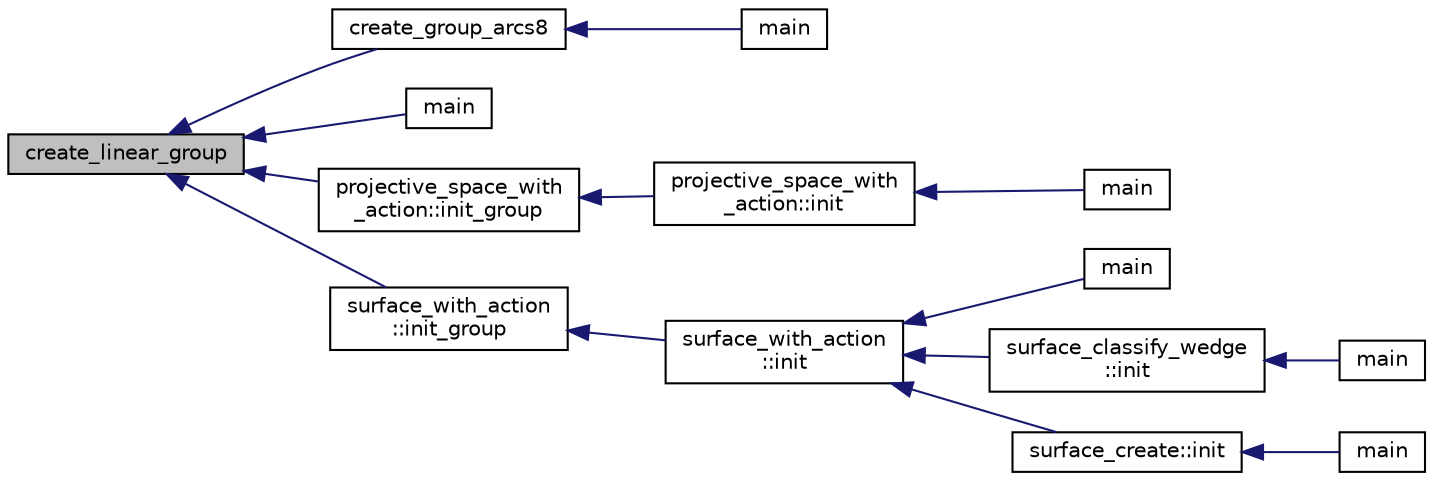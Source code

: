 digraph "create_linear_group"
{
  edge [fontname="Helvetica",fontsize="10",labelfontname="Helvetica",labelfontsize="10"];
  node [fontname="Helvetica",fontsize="10",shape=record];
  rankdir="LR";
  Node1090 [label="create_linear_group",height=0.2,width=0.4,color="black", fillcolor="grey75", style="filled", fontcolor="black"];
  Node1090 -> Node1091 [dir="back",color="midnightblue",fontsize="10",style="solid",fontname="Helvetica"];
  Node1091 [label="create_group_arcs8",height=0.2,width=0.4,color="black", fillcolor="white", style="filled",URL="$d1/d9e/create__group_8_c.html#a9928eebe07667a19d9ac9409e0c9702c"];
  Node1091 -> Node1092 [dir="back",color="midnightblue",fontsize="10",style="solid",fontname="Helvetica"];
  Node1092 [label="main",height=0.2,width=0.4,color="black", fillcolor="white", style="filled",URL="$d1/d9e/create__group_8_c.html#a217dbf8b442f20279ea00b898af96f52"];
  Node1090 -> Node1093 [dir="back",color="midnightblue",fontsize="10",style="solid",fontname="Helvetica"];
  Node1093 [label="main",height=0.2,width=0.4,color="black", fillcolor="white", style="filled",URL="$d9/d5f/example__fano__plane_8_c.html#ae66f6b31b5ad750f1fe042a706a4e3d4"];
  Node1090 -> Node1094 [dir="back",color="midnightblue",fontsize="10",style="solid",fontname="Helvetica"];
  Node1094 [label="projective_space_with\l_action::init_group",height=0.2,width=0.4,color="black", fillcolor="white", style="filled",URL="$d5/d37/classprojective__space__with__action.html#a1f23de4057fa97f038b1ec977c9d42c4"];
  Node1094 -> Node1095 [dir="back",color="midnightblue",fontsize="10",style="solid",fontname="Helvetica"];
  Node1095 [label="projective_space_with\l_action::init",height=0.2,width=0.4,color="black", fillcolor="white", style="filled",URL="$d5/d37/classprojective__space__with__action.html#a10163a9ca20415bd9a9d4370470143ba"];
  Node1095 -> Node1096 [dir="back",color="midnightblue",fontsize="10",style="solid",fontname="Helvetica"];
  Node1096 [label="main",height=0.2,width=0.4,color="black", fillcolor="white", style="filled",URL="$d0/de6/projective__space__main_8_c.html#a3c04138a5bfe5d72780bb7e82a18e627"];
  Node1090 -> Node1097 [dir="back",color="midnightblue",fontsize="10",style="solid",fontname="Helvetica"];
  Node1097 [label="surface_with_action\l::init_group",height=0.2,width=0.4,color="black", fillcolor="white", style="filled",URL="$d8/df9/classsurface__with__action.html#a8fc5e9fd211eaca0a5e4a922aa515d8b"];
  Node1097 -> Node1098 [dir="back",color="midnightblue",fontsize="10",style="solid",fontname="Helvetica"];
  Node1098 [label="surface_with_action\l::init",height=0.2,width=0.4,color="black", fillcolor="white", style="filled",URL="$d8/df9/classsurface__with__action.html#a8e716ca96b2dd1833dbbb0e3711b9435"];
  Node1098 -> Node1099 [dir="back",color="midnightblue",fontsize="10",style="solid",fontname="Helvetica"];
  Node1099 [label="main",height=0.2,width=0.4,color="black", fillcolor="white", style="filled",URL="$d6/dc3/arc__lifting__main_8_c.html#a217dbf8b442f20279ea00b898af96f52"];
  Node1098 -> Node1100 [dir="back",color="midnightblue",fontsize="10",style="solid",fontname="Helvetica"];
  Node1100 [label="surface_classify_wedge\l::init",height=0.2,width=0.4,color="black", fillcolor="white", style="filled",URL="$d7/d5c/classsurface__classify__wedge.html#a43302106663b307aa8274a5112a7010a"];
  Node1100 -> Node1101 [dir="back",color="midnightblue",fontsize="10",style="solid",fontname="Helvetica"];
  Node1101 [label="main",height=0.2,width=0.4,color="black", fillcolor="white", style="filled",URL="$df/df8/surface__classify_8_c.html#a217dbf8b442f20279ea00b898af96f52"];
  Node1098 -> Node1102 [dir="back",color="midnightblue",fontsize="10",style="solid",fontname="Helvetica"];
  Node1102 [label="surface_create::init",height=0.2,width=0.4,color="black", fillcolor="white", style="filled",URL="$de/da4/classsurface__create.html#ab0db5c12825f778e3caf8aa4da02eb06"];
  Node1102 -> Node1103 [dir="back",color="midnightblue",fontsize="10",style="solid",fontname="Helvetica"];
  Node1103 [label="main",height=0.2,width=0.4,color="black", fillcolor="white", style="filled",URL="$d2/dfa/create__surface__main_8_c.html#a217dbf8b442f20279ea00b898af96f52"];
}
